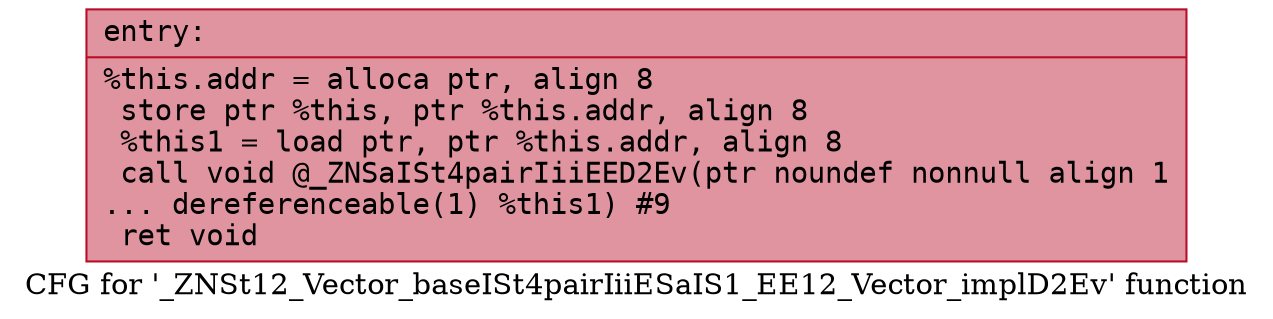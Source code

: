digraph "CFG for '_ZNSt12_Vector_baseISt4pairIiiESaIS1_EE12_Vector_implD2Ev' function" {
	label="CFG for '_ZNSt12_Vector_baseISt4pairIiiESaIS1_EE12_Vector_implD2Ev' function";

	Node0x55c954ef21b0 [shape=record,color="#b70d28ff", style=filled, fillcolor="#b70d2870" fontname="Courier",label="{entry:\l|  %this.addr = alloca ptr, align 8\l  store ptr %this, ptr %this.addr, align 8\l  %this1 = load ptr, ptr %this.addr, align 8\l  call void @_ZNSaISt4pairIiiEED2Ev(ptr noundef nonnull align 1\l... dereferenceable(1) %this1) #9\l  ret void\l}"];
}
